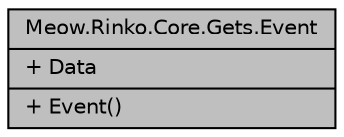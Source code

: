 digraph "Meow.Rinko.Core.Gets.Event"
{
 // LATEX_PDF_SIZE
  edge [fontname="Helvetica",fontsize="10",labelfontname="Helvetica",labelfontsize="10"];
  node [fontname="Helvetica",fontsize="10",shape=record];
  Node1 [label="{Meow.Rinko.Core.Gets.Event\n|+ Data\l|+ Event()\l}",height=0.2,width=0.4,color="black", fillcolor="grey75", style="filled", fontcolor="black",tooltip="某特定活动"];
}
